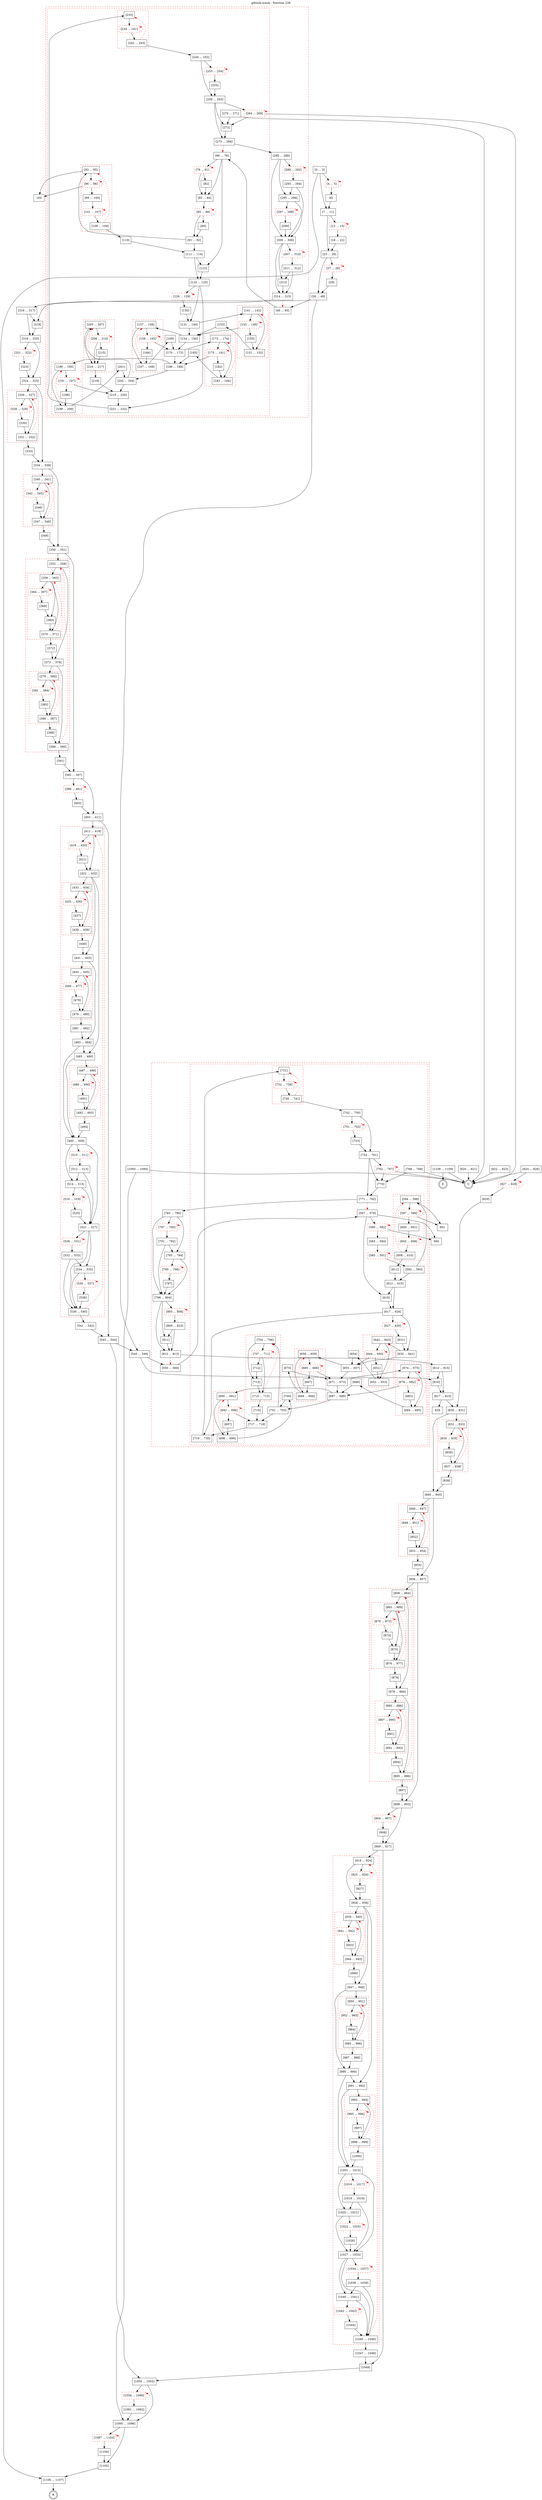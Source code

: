 digraph finite_state_machine {
    label = "gifsicle.wasm - function 238"
    labelloc =  t
    labelfontsize = 16
    labelfontcolor = black
    labelfontname = "Helvetica"
    node [shape = doublecircle]; E U R ;
    node [shape = box];
    node [shape=box, color=black, style=solid] 0[label="[0 ... 3]"]
    node [shape=box, color=red, style=dashed] 4[label="[4 ... 5]"]
    node [shape=box, color=black, style=solid] 6[label="[6]"]
    node [shape=box, color=black, style=solid] 7[label="[7 ... 11]"]
    node [shape=box, color=red, style=dashed] 12[label="[12 ... 15]"]
    node [shape=box, color=black, style=solid] 16[label="[16 ... 22]"]
    node [shape=box, color=black, style=solid] 23[label="[23 ... 26]"]
    node [shape=box, color=red, style=dashed] 27[label="[27 ... 28]"]
    node [shape=box, color=black, style=solid] 29[label="[29]"]
    node [shape=box, color=black, style=solid] 30[label="[30 ... 48]"]
    subgraph cluster_49{
    label = "";
    style = dashed color = red;
    node [shape=box, color=black, style=solid] 49[label="[49 ... 65]"]
    subgraph cluster_66{
    label = "";
    style = dashed color = red;
    node [shape=box, color=black, style=solid] 66[label="[66 ... 78]"]
    node [shape=box, color=red, style=dashed] 79[label="[79 ... 81]"]
    node [shape=box, color=black, style=solid] 82[label="[82]"]
    node [shape=box, color=black, style=solid] 83[label="[83 ... 84]"]
    node [shape=box, color=red, style=dashed] 85[label="[85 ... 89]"]
    node [shape=box, color=black, style=solid] 90[label="[90]"]
    node [shape=box, color=black, style=solid] 91[label="[91 ... 92]"]
    subgraph cluster_93{
    label = "";
    style = dashed color = red;
    node [shape=box, color=black, style=solid] 93[label="[93 ... 95]"]
    node [shape=box, color=red, style=dashed] 96[label="[96 ... 98]"]
    node [shape=box, color=black, style=solid] 99[label="[99 ... 100]"]
    node [shape=box, color=red, style=dashed] 101[label="[101 ... 107]"]
    node [shape=box, color=black, style=solid] 108[label="[108 ... 109]"]
    }
    node [shape=box, color=black, style=solid] 110[label="[110]"]
    node [shape=box, color=black, style=solid] 111[label="[111 ... 114]"]
    node [shape=box, color=black, style=solid] 115[label="[115]"]
    node [shape=box, color=black, style=solid] 116[label="[116 ... 125]"]
    node [shape=box, color=red, style=dashed] 126[label="[126 ... 129]"]
    node [shape=box, color=black, style=solid] 130[label="[130]"]
    node [shape=box, color=black, style=solid] 131[label="[131 ... 140]"]
    subgraph cluster_141{
    label = "";
    style = dashed color = red;
    node [shape=box, color=black, style=solid] 141[label="[141 ... 142]"]
    node [shape=box, color=red, style=dashed] 143[label="[143 ... 149]"]
    node [shape=box, color=black, style=solid] 150[label="[150]"]
    node [shape=box, color=black, style=solid] 151[label="[151 ... 152]"]
    }
    node [shape=box, color=black, style=solid] 153[label="[153]"]
    node [shape=box, color=black, style=solid] 154[label="[154 ... 156]"]
    subgraph cluster_157{
    label = "";
    style = dashed color = red;
    node [shape=box, color=black, style=solid] 157[label="[157 ... 158]"]
    node [shape=box, color=red, style=dashed] 159[label="[159 ... 165]"]
    node [shape=box, color=black, style=solid] 166[label="[166]"]
    node [shape=box, color=black, style=solid] 167[label="[167 ... 168]"]
    }
    node [shape=box, color=black, style=solid] 169[label="[169]"]
    node [shape=box, color=black, style=solid] 170[label="[170 ... 172]"]
    subgraph cluster_173{
    label = "";
    style = dashed color = red;
    node [shape=box, color=black, style=solid] 173[label="[173 ... 174]"]
    node [shape=box, color=red, style=dashed] 175[label="[175 ... 181]"]
    node [shape=box, color=black, style=solid] 182[label="[182]"]
    node [shape=box, color=black, style=solid] 183[label="[183 ... 184]"]
    }
    node [shape=box, color=black, style=solid] 185[label="[185]"]
    node [shape=box, color=black, style=solid] 186[label="[186 ... 188]"]
    subgraph cluster_189{
    label = "";
    style = dashed color = red;
    node [shape=box, color=black, style=solid] 189[label="[189 ... 190]"]
    node [shape=box, color=red, style=dashed] 191[label="[191 ... 197]"]
    node [shape=box, color=black, style=solid] 198[label="[198]"]
    node [shape=box, color=black, style=solid] 199[label="[199 ... 200]"]
    }
    node [shape=box, color=black, style=solid] 201[label="[201]"]
    node [shape=box, color=black, style=solid] 202[label="[202 ... 204]"]
    subgraph cluster_205{
    label = "";
    style = dashed color = red;
    node [shape=box, color=black, style=solid] 205[label="[205 ... 207]"]
    node [shape=box, color=red, style=dashed] 208[label="[208 ... 214]"]
    node [shape=box, color=black, style=solid] 215[label="[215]"]
    node [shape=box, color=black, style=solid] 216[label="[216 ... 217]"]
    }
    node [shape=box, color=black, style=solid] 218[label="[218]"]
    node [shape=box, color=black, style=solid] 219[label="[219 ... 220]"]
    node [shape=box, color=black, style=solid] 221[label="[221 ... 232]"]
    subgraph cluster_233{
    label = "";
    style = dashed color = red;
    node [shape=box, color=black, style=solid] 233[label="[233]"]
    node [shape=box, color=red, style=dashed] 234[label="[234 ... 241]"]
    node [shape=box, color=black, style=solid] 242[label="[242 ... 243]"]
    }
    node [shape=box, color=black, style=solid] 244[label="[244 ... 252]"]
    node [shape=box, color=red, style=dashed] 253[label="[253 ... 254]"]
    node [shape=box, color=black, style=solid] 255[label="[255]"]
    node [shape=box, color=black, style=solid] 256[label="[256 ... 263]"]
    node [shape=box, color=red, style=dashed] 264[label="[264 ... 269]"]
    node [shape=box, color=black, style=solid] 270[label="[270 ... 271]"]
    node [shape=box, color=black, style=solid] 272[label="[272]"]
    node [shape=box, color=black, style=solid] 273[label="[273 ... 284]"]
    }
    node [shape=box, color=black, style=solid] 285[label="[285 ... 288]"]
    node [shape=box, color=red, style=dashed] 289[label="[289 ... 292]"]
    node [shape=box, color=black, style=solid] 293[label="[293 ... 294]"]
    node [shape=box, color=black, style=solid] 295[label="[295 ... 296]"]
    node [shape=box, color=red, style=dashed] 297[label="[297 ... 298]"]
    node [shape=box, color=black, style=solid] 299[label="[299]"]
    node [shape=box, color=black, style=solid] 300[label="[300 ... 306]"]
    node [shape=box, color=red, style=dashed] 307[label="[307 ... 310]"]
    node [shape=box, color=black, style=solid] 311[label="[311 ... 312]"]
    node [shape=box, color=black, style=solid] 313[label="[313]"]
    node [shape=box, color=black, style=solid] 314[label="[314 ... 315]"]
    }
    node [shape=box, color=black, style=solid] 316[label="[316 ... 317]"]
    node [shape=box, color=black, style=solid] 318[label="[318]"]
    node [shape=box, color=black, style=solid] 319[label="[319 ... 320]"]
    node [shape=box, color=red, style=dashed] 321[label="[321 ... 322]"]
    node [shape=box, color=black, style=solid] 323[label="[323]"]
    node [shape=box, color=black, style=solid] 324[label="[324 ... 325]"]
    subgraph cluster_326{
    label = "";
    style = dashed color = red;
    node [shape=box, color=black, style=solid] 326[label="[326 ... 327]"]
    node [shape=box, color=red, style=dashed] 328[label="[328 ... 329]"]
    node [shape=box, color=black, style=solid] 330[label="[330]"]
    node [shape=box, color=black, style=solid] 331[label="[331 ... 332]"]
    }
    node [shape=box, color=black, style=solid] 333[label="[333]"]
    node [shape=box, color=black, style=solid] 334[label="[334 ... 339]"]
    subgraph cluster_340{
    label = "";
    style = dashed color = red;
    node [shape=box, color=black, style=solid] 340[label="[340 ... 341]"]
    node [shape=box, color=red, style=dashed] 342[label="[342 ... 345]"]
    node [shape=box, color=black, style=solid] 346[label="[346]"]
    node [shape=box, color=black, style=solid] 347[label="[347 ... 348]"]
    }
    node [shape=box, color=black, style=solid] 349[label="[349]"]
    node [shape=box, color=black, style=solid] 350[label="[350 ... 351]"]
    subgraph cluster_352{
    label = "";
    style = dashed color = red;
    node [shape=box, color=black, style=solid] 352[label="[352 ... 358]"]
    subgraph cluster_359{
    label = "";
    style = dashed color = red;
    node [shape=box, color=black, style=solid] 359[label="[359 ... 363]"]
    node [shape=box, color=red, style=dashed] 364[label="[364 ... 367]"]
    node [shape=box, color=black, style=solid] 368[label="[368]"]
    node [shape=box, color=black, style=solid] 369[label="[369]"]
    node [shape=box, color=black, style=solid] 370[label="[370 ... 371]"]
    }
    node [shape=box, color=black, style=solid] 372[label="[372]"]
    node [shape=box, color=black, style=solid] 373[label="[373 ... 378]"]
    subgraph cluster_379{
    label = "";
    style = dashed color = red;
    node [shape=box, color=black, style=solid] 379[label="[379 ... 380]"]
    node [shape=box, color=red, style=dashed] 381[label="[381 ... 384]"]
    node [shape=box, color=black, style=solid] 385[label="[385]"]
    node [shape=box, color=black, style=solid] 386[label="[386 ... 387]"]
    }
    node [shape=box, color=black, style=solid] 388[label="[388]"]
    node [shape=box, color=black, style=solid] 389[label="[389 ... 390]"]
    }
    node [shape=box, color=black, style=solid] 391[label="[391]"]
    node [shape=box, color=black, style=solid] 392[label="[392 ... 397]"]
    node [shape=box, color=red, style=dashed] 398[label="[398 ... 401]"]
    node [shape=box, color=black, style=solid] 402[label="[402]"]
    node [shape=box, color=black, style=solid] 403[label="[403 ... 411]"]
    subgraph cluster_412{
    label = "";
    style = dashed color = red;
    node [shape=box, color=black, style=solid] 412[label="[412 ... 418]"]
    node [shape=box, color=red, style=dashed] 419[label="[419 ... 420]"]
    node [shape=box, color=black, style=solid] 421[label="[421]"]
    node [shape=box, color=black, style=solid] 422[label="[422 ... 432]"]
    subgraph cluster_433{
    label = "";
    style = dashed color = red;
    node [shape=box, color=black, style=solid] 433[label="[433 ... 434]"]
    node [shape=box, color=red, style=dashed] 435[label="[435 ... 436]"]
    node [shape=box, color=black, style=solid] 437[label="[437]"]
    node [shape=box, color=black, style=solid] 438[label="[438 ... 439]"]
    }
    node [shape=box, color=black, style=solid] 440[label="[440]"]
    node [shape=box, color=black, style=solid] 441[label="[441 ... 443]"]
    subgraph cluster_444{
    label = "";
    style = dashed color = red;
    node [shape=box, color=black, style=solid] 444[label="[444 ... 445]"]
    node [shape=box, color=red, style=dashed] 446[label="[446 ... 477]"]
    node [shape=box, color=black, style=solid] 478[label="[478]"]
    node [shape=box, color=black, style=solid] 479[label="[479 ... 480]"]
    }
    node [shape=box, color=black, style=solid] 481[label="[481 ... 482]"]
    node [shape=box, color=black, style=solid] 483[label="[483 ... 484]"]
    node [shape=box, color=black, style=solid] 485[label="[485 ... 486]"]
    subgraph cluster_487{
    label = "";
    style = dashed color = red;
    node [shape=box, color=black, style=solid] 487[label="[487 ... 488]"]
    node [shape=box, color=red, style=dashed] 489[label="[489 ... 490]"]
    node [shape=box, color=black, style=solid] 491[label="[491]"]
    node [shape=box, color=black, style=solid] 492[label="[492 ... 493]"]
    }
    node [shape=box, color=black, style=solid] 494[label="[494]"]
    node [shape=box, color=black, style=solid] 495[label="[495 ... 509]"]
    node [shape=box, color=red, style=dashed] 510[label="[510 ... 511]"]
    node [shape=box, color=black, style=solid] 512[label="[512 ... 513]"]
    node [shape=box, color=black, style=solid] 514[label="[514 ... 515]"]
    node [shape=box, color=red, style=dashed] 516[label="[516 ... 519]"]
    node [shape=box, color=black, style=solid] 520[label="[520]"]
    node [shape=box, color=black, style=solid] 521[label="[521 ... 527]"]
    node [shape=box, color=red, style=dashed] 528[label="[528 ... 531]"]
    node [shape=box, color=black, style=solid] 532[label="[532 ... 533]"]
    node [shape=box, color=black, style=solid] 534[label="[534 ... 535]"]
    node [shape=box, color=red, style=dashed] 536[label="[536 ... 537]"]
    node [shape=box, color=black, style=solid] 538[label="[538]"]
    node [shape=box, color=black, style=solid] 539[label="[539 ... 540]"]
    }
    node [shape=box, color=black, style=solid] 541[label="[541 ... 542]"]
    node [shape=box, color=black, style=solid] 543[label="[543 ... 544]"]
    node [shape=box, color=black, style=solid] 545[label="[545 ... 549]"]
    subgraph cluster_550{
    label = "";
    style = dashed color = red;
    node [shape=box, color=black, style=solid] 550[label="[550 ... 566]"]
    subgraph cluster_567{
    label = "";
    style = dashed color = red;
    node [shape=box, color=black, style=solid] 567[label="[567 ... 579]"]
    node [shape=box, color=red, style=dashed] 580[label="[580 ... 582]"]
    node [shape=box, color=black, style=solid] 583[label="[583 ... 584]"]
    node [shape=box, color=red, style=dashed] 585[label="[585 ... 591]"]
    node [shape=box, color=black, style=solid] 592[label="[592 ... 593]"]
    subgraph cluster_594{
    label = "";
    style = dashed color = red;
    node [shape=box, color=black, style=solid] 594[label="[594 ... 596]"]
    node [shape=box, color=red, style=dashed] 597[label="[597 ... 599]"]
    node [shape=box, color=black, style=solid] 600[label="[600 ... 601]"]
    node [shape=box, color=red, style=dashed] 602[label="[602 ... 608]"]
    node [shape=box, color=black, style=solid] 609[label="[609 ... 610]"]
    }
    node [shape=box, color=black, style=solid] 611[label="[611]"]
    node [shape=box, color=black, style=solid] 612[label="[612 ... 615]"]
    node [shape=box, color=black, style=solid] 616[label="[616]"]
    node [shape=box, color=black, style=solid] 617[label="[617 ... 626]"]
    node [shape=box, color=red, style=dashed] 627[label="[627 ... 630]"]
    node [shape=box, color=black, style=solid] 631[label="[631]"]
    node [shape=box, color=black, style=solid] 632[label="[632 ... 641]"]
    subgraph cluster_642{
    label = "";
    style = dashed color = red;
    node [shape=box, color=black, style=solid] 642[label="[642 ... 643]"]
    node [shape=box, color=red, style=dashed] 644[label="[644 ... 650]"]
    node [shape=box, color=black, style=solid] 651[label="[651]"]
    node [shape=box, color=black, style=solid] 652[label="[652 ... 653]"]
    }
    node [shape=box, color=black, style=solid] 654[label="[654]"]
    node [shape=box, color=black, style=solid] 655[label="[655 ... 657]"]
    subgraph cluster_658{
    label = "";
    style = dashed color = red;
    node [shape=box, color=black, style=solid] 658[label="[658 ... 659]"]
    node [shape=box, color=red, style=dashed] 660[label="[660 ... 666]"]
    node [shape=box, color=black, style=solid] 667[label="[667]"]
    node [shape=box, color=black, style=solid] 668[label="[668 ... 669]"]
    }
    node [shape=box, color=black, style=solid] 670[label="[670]"]
    node [shape=box, color=black, style=solid] 671[label="[671 ... 673]"]
    subgraph cluster_674{
    label = "";
    style = dashed color = red;
    node [shape=box, color=black, style=solid] 674[label="[674 ... 675]"]
    node [shape=box, color=red, style=dashed] 676[label="[676 ... 682]"]
    node [shape=box, color=black, style=solid] 683[label="[683]"]
    node [shape=box, color=black, style=solid] 684[label="[684 ... 685]"]
    }
    node [shape=box, color=black, style=solid] 686[label="[686]"]
    node [shape=box, color=black, style=solid] 687[label="[687 ... 689]"]
    subgraph cluster_690{
    label = "";
    style = dashed color = red;
    node [shape=box, color=black, style=solid] 690[label="[690 ... 691]"]
    node [shape=box, color=red, style=dashed] 692[label="[692 ... 696]"]
    node [shape=box, color=black, style=solid] 697[label="[697]"]
    node [shape=box, color=black, style=solid] 698[label="[698 ... 699]"]
    }
    node [shape=box, color=black, style=solid] 700[label="[700]"]
    node [shape=box, color=black, style=solid] 701[label="[701 ... 703]"]
    subgraph cluster_704{
    label = "";
    style = dashed color = red;
    node [shape=box, color=black, style=solid] 704[label="[704 ... 706]"]
    node [shape=box, color=red, style=dashed] 707[label="[707 ... 711]"]
    node [shape=box, color=black, style=solid] 712[label="[712]"]
    node [shape=box, color=black, style=solid] 713[label="[713]"]
    node [shape=box, color=black, style=solid] 714[label="[714 ... 715]"]
    }
    node [shape=box, color=black, style=solid] 716[label="[716]"]
    node [shape=box, color=black, style=solid] 717[label="[717 ... 718]"]
    node [shape=box, color=black, style=solid] 719[label="[719 ... 730]"]
    subgraph cluster_731{
    label = "";
    style = dashed color = red;
    node [shape=box, color=black, style=solid] 731[label="[731]"]
    node [shape=box, color=red, style=dashed] 732[label="[732 ... 739]"]
    node [shape=box, color=black, style=solid] 740[label="[740 ... 741]"]
    }
    node [shape=box, color=black, style=solid] 742[label="[742 ... 750]"]
    node [shape=box, color=red, style=dashed] 751[label="[751 ... 752]"]
    node [shape=box, color=black, style=solid] 753[label="[753]"]
    node [shape=box, color=black, style=solid] 754[label="[754 ... 761]"]
    node [shape=box, color=red, style=dashed] 762[label="[762 ... 767]"]
    node [shape=box, color=black, style=solid] 768[label="[768 ... 769]"]
    node [shape=box, color=black, style=solid] 770[label="[770]"]
    node [shape=box, color=black, style=solid] 771[label="[771 ... 782]"]
    }
    node [shape=box, color=black, style=solid] 783[label="[783 ... 786]"]
    node [shape=box, color=red, style=dashed] 787[label="[787 ... 790]"]
    node [shape=box, color=black, style=solid] 791[label="[791 ... 792]"]
    node [shape=box, color=black, style=solid] 793[label="[793 ... 794]"]
    node [shape=box, color=red, style=dashed] 795[label="[795 ... 796]"]
    node [shape=box, color=black, style=solid] 797[label="[797]"]
    node [shape=box, color=black, style=solid] 798[label="[798 ... 804]"]
    node [shape=box, color=red, style=dashed] 805[label="[805 ... 808]"]
    node [shape=box, color=black, style=solid] 809[label="[809 ... 810]"]
    node [shape=box, color=black, style=solid] 811[label="[811]"]
    node [shape=box, color=black, style=solid] 812[label="[812 ... 813]"]
    }
    node [shape=box, color=black, style=solid] 814[label="[814 ... 815]"]
    node [shape=box, color=black, style=solid] 816[label="[816]"]
    node [shape=box, color=black, style=solid] 817[label="[817 ... 819]"]
    node [shape=box, color=black, style=solid] 820[label="[820 ... 821]"]
    node [shape=box, color=black, style=solid] 822[label="[822 ... 823]"]
    node [shape=box, color=black, style=solid] 824[label="[824 ... 826]"]
    node [shape=box, color=red, style=dashed] 827[label="[827 ... 828]"]
    node [shape=box, color=black, style=solid] 829[label="[829]"]
    node [shape=box, color=black, style=solid] 830[label="[830 ... 831]"]
    subgraph cluster_832{
    label = "";
    style = dashed color = red;
    node [shape=box, color=black, style=solid] 832[label="[832 ... 833]"]
    node [shape=box, color=red, style=dashed] 834[label="[834 ... 835]"]
    node [shape=box, color=black, style=solid] 836[label="[836]"]
    node [shape=box, color=black, style=solid] 837[label="[837 ... 838]"]
    }
    node [shape=box, color=black, style=solid] 839[label="[839]"]
    node [shape=box, color=black, style=solid] 840[label="[840 ... 845]"]
    subgraph cluster_846{
    label = "";
    style = dashed color = red;
    node [shape=box, color=black, style=solid] 846[label="[846 ... 847]"]
    node [shape=box, color=red, style=dashed] 848[label="[848 ... 851]"]
    node [shape=box, color=black, style=solid] 852[label="[852]"]
    node [shape=box, color=black, style=solid] 853[label="[853 ... 854]"]
    }
    node [shape=box, color=black, style=solid] 855[label="[855]"]
    node [shape=box, color=black, style=solid] 856[label="[856 ... 857]"]
    subgraph cluster_858{
    label = "";
    style = dashed color = red;
    node [shape=box, color=black, style=solid] 858[label="[858 ... 864]"]
    subgraph cluster_865{
    label = "";
    style = dashed color = red;
    node [shape=box, color=black, style=solid] 865[label="[865 ... 869]"]
    node [shape=box, color=red, style=dashed] 870[label="[870 ... 873]"]
    node [shape=box, color=black, style=solid] 874[label="[874]"]
    node [shape=box, color=black, style=solid] 875[label="[875]"]
    node [shape=box, color=black, style=solid] 876[label="[876 ... 877]"]
    }
    node [shape=box, color=black, style=solid] 878[label="[878]"]
    node [shape=box, color=black, style=solid] 879[label="[879 ... 884]"]
    subgraph cluster_885{
    label = "";
    style = dashed color = red;
    node [shape=box, color=black, style=solid] 885[label="[885 ... 886]"]
    node [shape=box, color=red, style=dashed] 887[label="[887 ... 890]"]
    node [shape=box, color=black, style=solid] 891[label="[891]"]
    node [shape=box, color=black, style=solid] 892[label="[892 ... 893]"]
    }
    node [shape=box, color=black, style=solid] 894[label="[894]"]
    node [shape=box, color=black, style=solid] 895[label="[895 ... 896]"]
    }
    node [shape=box, color=black, style=solid] 897[label="[897]"]
    node [shape=box, color=black, style=solid] 898[label="[898 ... 903]"]
    node [shape=box, color=red, style=dashed] 904[label="[904 ... 907]"]
    node [shape=box, color=black, style=solid] 908[label="[908]"]
    node [shape=box, color=black, style=solid] 909[label="[909 ... 917]"]
    subgraph cluster_918{
    label = "";
    style = dashed color = red;
    node [shape=box, color=black, style=solid] 918[label="[918 ... 924]"]
    node [shape=box, color=red, style=dashed] 925[label="[925 ... 926]"]
    node [shape=box, color=black, style=solid] 927[label="[927]"]
    node [shape=box, color=black, style=solid] 928[label="[928 ... 938]"]
    subgraph cluster_939{
    label = "";
    style = dashed color = red;
    node [shape=box, color=black, style=solid] 939[label="[939 ... 940]"]
    node [shape=box, color=red, style=dashed] 941[label="[941 ... 942]"]
    node [shape=box, color=black, style=solid] 943[label="[943]"]
    node [shape=box, color=black, style=solid] 944[label="[944 ... 945]"]
    }
    node [shape=box, color=black, style=solid] 946[label="[946]"]
    node [shape=box, color=black, style=solid] 947[label="[947 ... 949]"]
    subgraph cluster_950{
    label = "";
    style = dashed color = red;
    node [shape=box, color=black, style=solid] 950[label="[950 ... 951]"]
    node [shape=box, color=red, style=dashed] 952[label="[952 ... 983]"]
    node [shape=box, color=black, style=solid] 984[label="[984]"]
    node [shape=box, color=black, style=solid] 985[label="[985 ... 986]"]
    }
    node [shape=box, color=black, style=solid] 987[label="[987 ... 988]"]
    node [shape=box, color=black, style=solid] 989[label="[989 ... 990]"]
    node [shape=box, color=black, style=solid] 991[label="[991 ... 992]"]
    subgraph cluster_993{
    label = "";
    style = dashed color = red;
    node [shape=box, color=black, style=solid] 993[label="[993 ... 994]"]
    node [shape=box, color=red, style=dashed] 995[label="[995 ... 996]"]
    node [shape=box, color=black, style=solid] 997[label="[997]"]
    node [shape=box, color=black, style=solid] 998[label="[998 ... 999]"]
    }
    node [shape=box, color=black, style=solid] 1000[label="[1000]"]
    node [shape=box, color=black, style=solid] 1001[label="[1001 ... 1015]"]
    node [shape=box, color=red, style=dashed] 1016[label="[1016 ... 1017]"]
    node [shape=box, color=black, style=solid] 1018[label="[1018 ... 1019]"]
    node [shape=box, color=black, style=solid] 1020[label="[1020 ... 1021]"]
    node [shape=box, color=red, style=dashed] 1022[label="[1022 ... 1025]"]
    node [shape=box, color=black, style=solid] 1026[label="[1026]"]
    node [shape=box, color=black, style=solid] 1027[label="[1027 ... 1033]"]
    node [shape=box, color=red, style=dashed] 1034[label="[1034 ... 1037]"]
    node [shape=box, color=black, style=solid] 1038[label="[1038 ... 1039]"]
    node [shape=box, color=black, style=solid] 1040[label="[1040 ... 1041]"]
    node [shape=box, color=red, style=dashed] 1042[label="[1042 ... 1043]"]
    node [shape=box, color=black, style=solid] 1044[label="[1044]"]
    node [shape=box, color=black, style=solid] 1045[label="[1045 ... 1046]"]
    }
    node [shape=box, color=black, style=solid] 1047[label="[1047 ... 1048]"]
    node [shape=box, color=black, style=solid] 1049[label="[1049]"]
    node [shape=box, color=black, style=solid] 1050[label="[1050 ... 1053]"]
    node [shape=box, color=red, style=dashed] 1054[label="[1054 ... 1090]"]
    node [shape=box, color=black, style=solid] 1091[label="[1091 ... 1092]"]
    node [shape=box, color=black, style=solid] 1093[label="[1093 ... 1094]"]
    node [shape=box, color=black, style=solid] 1095[label="[1095 ... 1096]"]
    node [shape=box, color=red, style=dashed] 1097[label="[1097 ... 1103]"]
    node [shape=box, color=black, style=solid] 1104[label="[1104]"]
    node [shape=box, color=black, style=solid] 1105[label="[1105]"]
    node [shape=box, color=black, style=solid] 1106[label="[1106 ... 1107]"]
    node [shape=box, color=black, style=solid] 1108[label="[1108 ... 1109]"]
    node [shape=box, color=black, style=solid] R[label="R"]
    node [shape=box, color=black, style=solid] U[label="U"]
    0 -> 4;
    0 -> 7;
    0 -> 1106;
    4 -> 6;
    4 -> 4[style="dashed" color="red" dir=back];
    6 -> 7;
    7 -> 12;
    7 -> 23;
    12 -> 16;
    12 -> 12[style="dashed" color="red" dir=back];
    16 -> 23;
    23 -> 27;
    23 -> 30;
    27 -> 29;
    27 -> 27[style="dashed" color="red" dir=back];
    29 -> 30;
    30 -> 49;
    30 -> 318;
    30 -> 545;
    49 -> 66;
    66 -> 79;
    66 -> 83;
    66 -> 115;
    79 -> 82;
    79 -> 83;
    79 -> 79[style="dashed" color="red" dir=back];
    82 -> 83;
    83 -> 85;
    85 -> 90;
    85 -> 91;
    85 -> 85[style="dashed" color="red" dir=back];
    90 -> 91;
    91 -> 93;
    91 -> 111;
    93 -> 96;
    93 -> 100;
    96 -> 99;
    96 -> 100;
    96 -> 96[style="dashed" color="red" dir=back];
    99 -> 101;
    101 -> 108;
    101 -> 101[style="dashed" color="red" dir=back];
    108 -> 93[style="dashed" color="red"];
    108 -> 110;
    110 -> 111;
    111 -> 115;
    111 -> 116;
    115 -> 116;
    116 -> 126;
    116 -> 131;
    116 -> 221;
    126 -> 130;
    126 -> 126[style="dashed" color="red" dir=back];
    130 -> 131;
    131 -> 141;
    131 -> 154;
    141 -> 143;
    141 -> 151;
    143 -> 150;
    143 -> 154;
    143 -> 143[style="dashed" color="red" dir=back];
    150 -> 151;
    151 -> 141[style="dashed" color="red"];
    151 -> 153;
    153 -> 154;
    154 -> 157;
    154 -> 170;
    157 -> 159;
    157 -> 167;
    159 -> 166;
    159 -> 170;
    159 -> 159[style="dashed" color="red" dir=back];
    166 -> 167;
    167 -> 157[style="dashed" color="red"];
    167 -> 169;
    169 -> 170;
    170 -> 173;
    170 -> 186;
    173 -> 175;
    173 -> 183;
    175 -> 182;
    175 -> 186;
    175 -> 175[style="dashed" color="red" dir=back];
    182 -> 183;
    183 -> 173[style="dashed" color="red"];
    183 -> 185;
    185 -> 186;
    186 -> 189;
    186 -> 202;
    189 -> 191;
    189 -> 199;
    191 -> 198;
    191 -> 219;
    191 -> 191[style="dashed" color="red" dir=back];
    198 -> 199;
    199 -> 189[style="dashed" color="red"];
    199 -> 201;
    201 -> 202;
    202 -> 205;
    202 -> 219;
    205 -> 208;
    205 -> 216;
    208 -> 215;
    208 -> 216;
    208 -> 208[style="dashed" color="red" dir=back];
    215 -> 216;
    216 -> 205[style="dashed" color="red"];
    216 -> 218;
    218 -> 219;
    219 -> 221;
    221 -> 233;
    233 -> 234;
    234 -> 242;
    234 -> 234[style="dashed" color="red" dir=back];
    242 -> 233[style="dashed" color="red"];
    242 -> 244;
    244 -> 253;
    244 -> 256;
    253 -> 255;
    253 -> 253[style="dashed" color="red" dir=back];
    255 -> 256;
    256 -> 264;
    256 -> 272;
    256 -> 273;
    264 -> 272;
    264 -> U;
    264 -> 264[style="dashed" color="red" dir=back];
    270 -> 272;
    270 -> U;
    272 -> 273;
    273 -> 66[style="dashed" color="red"];
    273 -> 285;
    285 -> 289;
    285 -> 295;
    285 -> 300;
    289 -> 293;
    289 -> 289[style="dashed" color="red" dir=back];
    293 -> 295;
    293 -> 300;
    295 -> 297;
    295 -> 300;
    297 -> 299;
    297 -> 297[style="dashed" color="red" dir=back];
    299 -> 300;
    300 -> 307;
    300 -> 313;
    300 -> 314;
    307 -> 311;
    307 -> 307[style="dashed" color="red" dir=back];
    311 -> 313;
    311 -> 314;
    313 -> 314;
    314 -> 49[style="dashed" color="red"];
    314 -> 316;
    316 -> 318;
    316 -> 319;
    318 -> 319;
    319 -> 321;
    319 -> 324;
    321 -> 323;
    321 -> 321[style="dashed" color="red" dir=back];
    323 -> 324;
    324 -> 326;
    324 -> 334;
    326 -> 328;
    326 -> 331;
    328 -> 330;
    328 -> 328[style="dashed" color="red" dir=back];
    330 -> 331;
    331 -> 326[style="dashed" color="red"];
    331 -> 333;
    333 -> 334;
    334 -> 340;
    334 -> 350;
    340 -> 342;
    340 -> 347;
    342 -> 346;
    342 -> 342[style="dashed" color="red" dir=back];
    346 -> 347;
    347 -> 340[style="dashed" color="red"];
    347 -> 349;
    349 -> 350;
    350 -> 352;
    350 -> 392;
    352 -> 359;
    352 -> 373;
    359 -> 364;
    359 -> 369;
    359 -> 370;
    364 -> 368;
    364 -> 364[style="dashed" color="red" dir=back];
    368 -> 369;
    369 -> 370;
    370 -> 359[style="dashed" color="red"];
    370 -> 372;
    372 -> 373;
    373 -> 379;
    373 -> 389;
    379 -> 381;
    379 -> 386;
    381 -> 385;
    381 -> 381[style="dashed" color="red" dir=back];
    385 -> 386;
    386 -> 379[style="dashed" color="red"];
    386 -> 388;
    388 -> 389;
    389 -> 352[style="dashed" color="red"];
    389 -> 391;
    391 -> 392;
    392 -> 398;
    392 -> 403;
    398 -> 402;
    398 -> 398[style="dashed" color="red" dir=back];
    402 -> 403;
    403 -> 412;
    403 -> 543;
    412 -> 419;
    412 -> 422;
    419 -> 421;
    419 -> 419[style="dashed" color="red" dir=back];
    421 -> 422;
    422 -> 433;
    422 -> 441;
    422 -> 485;
    433 -> 435;
    433 -> 438;
    435 -> 437;
    435 -> 435[style="dashed" color="red" dir=back];
    437 -> 438;
    438 -> 433[style="dashed" color="red"];
    438 -> 440;
    440 -> 441;
    441 -> 444;
    441 -> 483;
    444 -> 446;
    444 -> 479;
    446 -> 478;
    446 -> 446[style="dashed" color="red" dir=back];
    478 -> 479;
    479 -> 444[style="dashed" color="red"];
    479 -> 481;
    481 -> 483;
    483 -> 485;
    483 -> 495;
    485 -> 487;
    485 -> 495;
    487 -> 489;
    487 -> 492;
    489 -> 491;
    489 -> 489[style="dashed" color="red" dir=back];
    491 -> 492;
    492 -> 487[style="dashed" color="red"];
    492 -> 494;
    494 -> 495;
    495 -> 510;
    495 -> 514;
    495 -> 521;
    510 -> 512;
    510 -> 510[style="dashed" color="red" dir=back];
    512 -> 514;
    512 -> 521;
    514 -> 516;
    514 -> 521;
    516 -> 520;
    516 -> 516[style="dashed" color="red" dir=back];
    520 -> 521;
    521 -> 528;
    521 -> 534;
    521 -> 539;
    528 -> 532;
    528 -> 528[style="dashed" color="red" dir=back];
    532 -> 534;
    532 -> 539;
    534 -> 536;
    534 -> 539;
    536 -> 538;
    536 -> 536[style="dashed" color="red" dir=back];
    538 -> 539;
    539 -> 412[style="dashed" color="red"];
    539 -> 541;
    541 -> 543;
    543 -> 545;
    543 -> 1050;
    545 -> 550;
    545 -> 816;
    550 -> 567;
    567 -> 580;
    567 -> 584;
    567 -> 616;
    580 -> 583;
    580 -> 584;
    580 -> 580[style="dashed" color="red" dir=back];
    583 -> 585;
    585 -> 592;
    585 -> 585[style="dashed" color="red" dir=back];
    592 -> 594;
    592 -> 612;
    594 -> 597;
    594 -> 601;
    597 -> 600;
    597 -> 601;
    597 -> 597[style="dashed" color="red" dir=back];
    600 -> 602;
    602 -> 609;
    602 -> 602[style="dashed" color="red" dir=back];
    609 -> 594[style="dashed" color="red"];
    609 -> 611;
    611 -> 612;
    612 -> 616;
    612 -> 617;
    616 -> 617;
    617 -> 627;
    617 -> 632;
    617 -> 719;
    627 -> 631;
    627 -> 627[style="dashed" color="red" dir=back];
    631 -> 632;
    632 -> 642;
    632 -> 655;
    642 -> 644;
    642 -> 652;
    644 -> 651;
    644 -> 655;
    644 -> 644[style="dashed" color="red" dir=back];
    651 -> 652;
    652 -> 642[style="dashed" color="red"];
    652 -> 654;
    654 -> 655;
    655 -> 658;
    655 -> 671;
    658 -> 660;
    658 -> 668;
    660 -> 667;
    660 -> 671;
    660 -> 660[style="dashed" color="red" dir=back];
    667 -> 668;
    668 -> 658[style="dashed" color="red"];
    668 -> 670;
    670 -> 671;
    671 -> 674;
    671 -> 687;
    674 -> 676;
    674 -> 684;
    676 -> 683;
    676 -> 687;
    676 -> 676[style="dashed" color="red" dir=back];
    683 -> 684;
    684 -> 674[style="dashed" color="red"];
    684 -> 686;
    686 -> 687;
    687 -> 690;
    687 -> 701;
    690 -> 692;
    690 -> 698;
    692 -> 697;
    692 -> 717;
    692 -> 692[style="dashed" color="red" dir=back];
    697 -> 698;
    698 -> 690[style="dashed" color="red"];
    698 -> 700;
    700 -> 701;
    701 -> 704;
    701 -> 717;
    704 -> 707;
    704 -> 713;
    707 -> 712;
    707 -> 714;
    707 -> 707[style="dashed" color="red" dir=back];
    712 -> 713;
    713 -> 714;
    714 -> 704[style="dashed" color="red"];
    714 -> 716;
    716 -> 717;
    717 -> 719;
    719 -> 731;
    731 -> 732;
    732 -> 740;
    732 -> 732[style="dashed" color="red" dir=back];
    740 -> 731[style="dashed" color="red"];
    740 -> 742;
    742 -> 751;
    742 -> 754;
    751 -> 753;
    751 -> 751[style="dashed" color="red" dir=back];
    753 -> 754;
    754 -> 762;
    754 -> 770;
    754 -> 771;
    762 -> 770;
    762 -> U;
    762 -> 762[style="dashed" color="red" dir=back];
    768 -> 770;
    768 -> U;
    770 -> 771;
    771 -> 567[style="dashed" color="red"];
    771 -> 783;
    783 -> 787;
    783 -> 793;
    783 -> 798;
    787 -> 791;
    787 -> 787[style="dashed" color="red" dir=back];
    791 -> 793;
    791 -> 798;
    793 -> 795;
    793 -> 798;
    795 -> 797;
    795 -> 795[style="dashed" color="red" dir=back];
    797 -> 798;
    798 -> 805;
    798 -> 811;
    798 -> 812;
    805 -> 809;
    805 -> 805[style="dashed" color="red" dir=back];
    809 -> 811;
    809 -> 812;
    811 -> 812;
    812 -> 550[style="dashed" color="red"];
    812 -> 814;
    814 -> 816;
    814 -> 817;
    816 -> 817;
    817 -> 826;
    817 -> 830;
    820 -> U;
    822 -> U;
    824 -> 827;
    824 -> U;
    827 -> 829;
    827 -> 827[style="dashed" color="red" dir=back];
    829 -> 830;
    830 -> 832;
    830 -> 840;
    832 -> 834;
    832 -> 837;
    834 -> 836;
    834 -> 834[style="dashed" color="red" dir=back];
    836 -> 837;
    837 -> 832[style="dashed" color="red"];
    837 -> 839;
    839 -> 840;
    840 -> 846;
    840 -> 856;
    846 -> 848;
    846 -> 853;
    848 -> 852;
    848 -> 848[style="dashed" color="red" dir=back];
    852 -> 853;
    853 -> 846[style="dashed" color="red"];
    853 -> 855;
    855 -> 856;
    856 -> 858;
    856 -> 898;
    858 -> 865;
    858 -> 879;
    865 -> 870;
    865 -> 875;
    865 -> 876;
    870 -> 874;
    870 -> 870[style="dashed" color="red" dir=back];
    874 -> 875;
    875 -> 876;
    876 -> 865[style="dashed" color="red"];
    876 -> 878;
    878 -> 879;
    879 -> 885;
    879 -> 895;
    885 -> 887;
    885 -> 892;
    887 -> 891;
    887 -> 887[style="dashed" color="red" dir=back];
    891 -> 892;
    892 -> 885[style="dashed" color="red"];
    892 -> 894;
    894 -> 895;
    895 -> 858[style="dashed" color="red"];
    895 -> 897;
    897 -> 898;
    898 -> 904;
    898 -> 909;
    904 -> 908;
    904 -> 904[style="dashed" color="red" dir=back];
    908 -> 909;
    909 -> 918;
    909 -> 1049;
    918 -> 925;
    918 -> 928;
    925 -> 927;
    925 -> 925[style="dashed" color="red" dir=back];
    927 -> 928;
    928 -> 939;
    928 -> 947;
    928 -> 991;
    939 -> 941;
    939 -> 944;
    941 -> 943;
    941 -> 941[style="dashed" color="red" dir=back];
    943 -> 944;
    944 -> 939[style="dashed" color="red"];
    944 -> 946;
    946 -> 947;
    947 -> 950;
    947 -> 989;
    950 -> 952;
    950 -> 985;
    952 -> 984;
    952 -> 952[style="dashed" color="red" dir=back];
    984 -> 985;
    985 -> 950[style="dashed" color="red"];
    985 -> 987;
    987 -> 989;
    989 -> 991;
    989 -> 1001;
    991 -> 993;
    991 -> 1001;
    993 -> 995;
    993 -> 998;
    995 -> 997;
    995 -> 995[style="dashed" color="red" dir=back];
    997 -> 998;
    998 -> 993[style="dashed" color="red"];
    998 -> 1000;
    1000 -> 1001;
    1001 -> 1016;
    1001 -> 1020;
    1001 -> 1027;
    1016 -> 1018;
    1016 -> 1016[style="dashed" color="red" dir=back];
    1018 -> 1020;
    1018 -> 1027;
    1020 -> 1022;
    1020 -> 1027;
    1022 -> 1026;
    1022 -> 1022[style="dashed" color="red" dir=back];
    1026 -> 1027;
    1027 -> 1034;
    1027 -> 1040;
    1027 -> 1045;
    1034 -> 1038;
    1034 -> 1034[style="dashed" color="red" dir=back];
    1038 -> 1040;
    1038 -> 1045;
    1040 -> 1042;
    1040 -> 1045;
    1042 -> 1044;
    1042 -> 1042[style="dashed" color="red" dir=back];
    1044 -> 1045;
    1045 -> 918[style="dashed" color="red"];
    1045 -> 1047;
    1047 -> 1049;
    1049 -> 1050;
    1050 -> 1054;
    1050 -> 1095;
    1054 -> 1091;
    1054 -> 1054[style="dashed" color="red" dir=back];
    1091 -> 1095;
    1093 -> 1095;
    1093 -> U;
    1095 -> 1097;
    1095 -> 1105;
    1097 -> 1104;
    1097 -> 1097[style="dashed" color="red" dir=back];
    1104 -> 1105;
    1105 -> 1106;
    1106 -> R;
    1108 -> E;
    1108 -> U;
}
